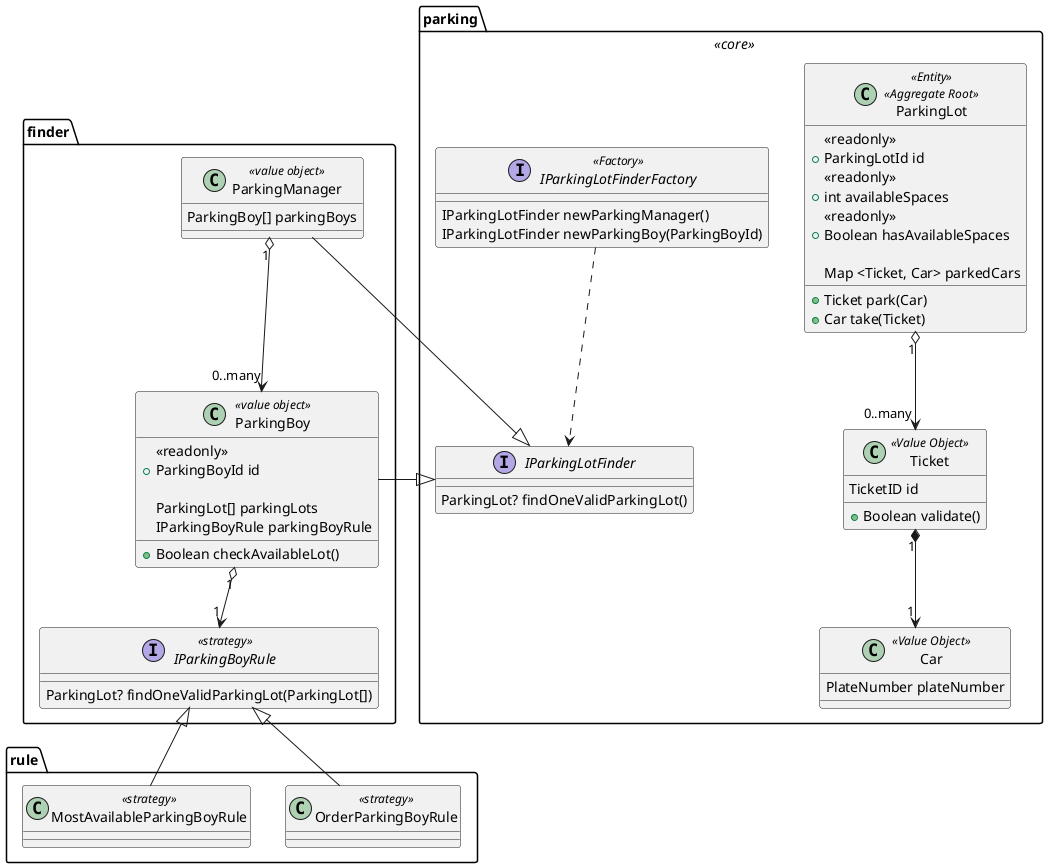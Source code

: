 @startuml Parking context
package parking << core >> {
  class ParkingLot << Entity >> << Aggregate Root >> {
    << readonly >>
    + ParkingLotId id
    << readonly >>
    + int availableSpaces
    << readonly >>
    + Boolean hasAvailableSpaces

    Map <Ticket, Car> parkedCars

    + Ticket park(Car)
    + Car take(Ticket)
  }

  class Car << Value Object >> {
      PlateNumber plateNumber
  }

  class Ticket << Value Object >> {
    TicketID id
    + Boolean validate()
  }

  interface IParkingLotFinder {
    ParkingLot? findOneValidParkingLot()
  }

  interface IParkingLotFinderFactory << Factory >> {
    IParkingLotFinder newParkingManager()
    IParkingLotFinder newParkingBoy(ParkingBoyId)
  }

  Ticket "1" *--> "1" Car
  ParkingLot "1" o--> "0..many" Ticket
  IParkingLotFinderFactory ..> IParkingLotFinder
}

package finder {
  interface IParkingBoyRule << strategy >> {
    ParkingLot? findOneValidParkingLot(ParkingLot[])
  }

  class ParkingBoy << value object >> {
    << readonly >>
    + ParkingBoyId id

    ParkingLot[] parkingLots
    IParkingBoyRule parkingBoyRule

    + Boolean checkAvailableLot()
  }

  class ParkingManager << value object >> {
    ParkingBoy[] parkingBoys
  }

  ParkingBoy "1" o--> "1" IParkingBoyRule
  ParkingManager "1" o--> "0..many" ParkingBoy
  ParkingManager -|> IParkingLotFinder
  ParkingBoy -|> IParkingLotFinder
}

package rule {
  class OrderParkingBoyRule << strategy >>
  class MostAvailableParkingBoyRule << strategy >>

  OrderParkingBoyRule --|> IParkingBoyRule
  MostAvailableParkingBoyRule -up-|> IParkingBoyRule
}
@enduml

@startuml config context
class ParkingBoy << entity >> << Aggregate Root >> {
  ParkingLotId[] parkingLots
  ParkingRules parkingBoyRule
}

class ParkingLot << entity >> << Aggregate Root >> {
  ParkingLotId id
  int totalSpaces
}

enum ParkingRules {
  ORDER
  MOST_AVAILABLE
}

ParkingBoy "1" o--> "1" ParkingRules
@enduml
